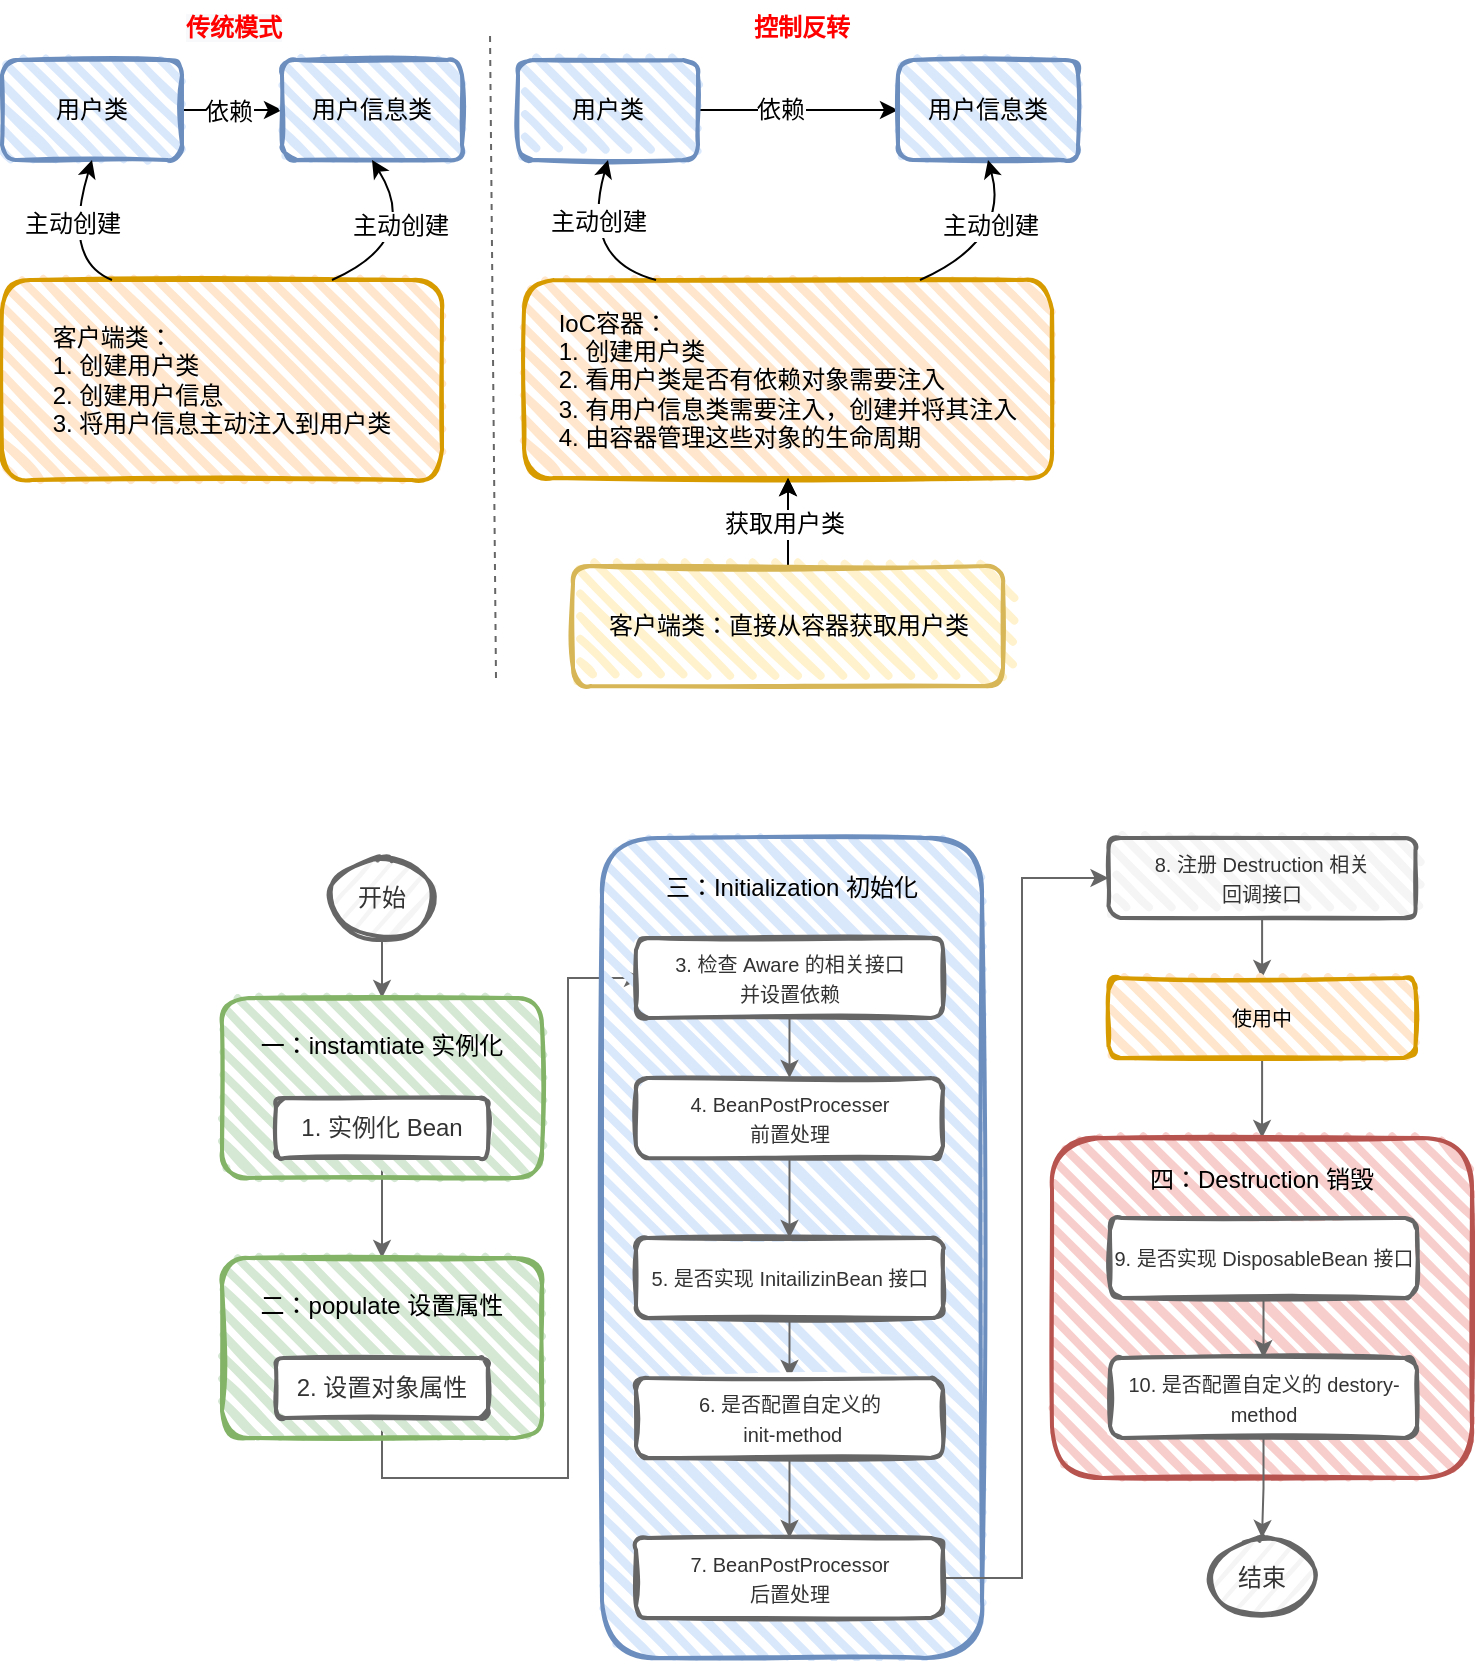 <mxfile version="20.2.3" type="github">
  <diagram id="RRGLoNkaxLFfZuR8v2fn" name="第 1 页">
    <mxGraphModel dx="1019" dy="1732" grid="0" gridSize="10" guides="1" tooltips="1" connect="1" arrows="1" fold="1" page="0" pageScale="1" pageWidth="827" pageHeight="1169" math="0" shadow="0">
      <root>
        <mxCell id="0" />
        <mxCell id="1" parent="0" />
        <mxCell id="vaNRCUVq2-tZpA7xnZXh-3" value="" style="edgeStyle=orthogonalEdgeStyle;rounded=0;orthogonalLoop=1;jettySize=auto;html=1;fontSize=14;" edge="1" parent="1" source="vaNRCUVq2-tZpA7xnZXh-1" target="vaNRCUVq2-tZpA7xnZXh-2">
          <mxGeometry relative="1" as="geometry" />
        </mxCell>
        <mxCell id="vaNRCUVq2-tZpA7xnZXh-7" value="&lt;font style=&quot;font-size: 12px;&quot;&gt;依赖&lt;/font&gt;" style="edgeLabel;html=1;align=center;verticalAlign=middle;resizable=0;points=[];fontSize=14;" vertex="1" connectable="0" parent="vaNRCUVq2-tZpA7xnZXh-3">
          <mxGeometry x="-0.18" y="1" relative="1" as="geometry">
            <mxPoint x="2" y="1" as="offset" />
          </mxGeometry>
        </mxCell>
        <mxCell id="vaNRCUVq2-tZpA7xnZXh-1" value="&lt;font style=&quot;font-size: 12px;&quot;&gt;用户类&lt;/font&gt;" style="rounded=1;whiteSpace=wrap;html=1;strokeWidth=2;fillWeight=4;hachureGap=8;hachureAngle=45;fillColor=#dae8fc;sketch=1;strokeColor=#6c8ebf;" vertex="1" parent="1">
          <mxGeometry x="20" y="-1120" width="90" height="50" as="geometry" />
        </mxCell>
        <mxCell id="vaNRCUVq2-tZpA7xnZXh-2" value="&lt;font style=&quot;font-size: 12px;&quot;&gt;用户信息类&lt;/font&gt;" style="rounded=1;whiteSpace=wrap;html=1;strokeWidth=2;fillWeight=4;hachureGap=8;hachureAngle=45;fillColor=#dae8fc;sketch=1;strokeColor=#6c8ebf;" vertex="1" parent="1">
          <mxGeometry x="160" y="-1120" width="90" height="50" as="geometry" />
        </mxCell>
        <mxCell id="vaNRCUVq2-tZpA7xnZXh-4" value="&lt;div style=&quot;text-align: left;&quot;&gt;&lt;div&gt;&lt;span style=&quot;background-color: initial;&quot;&gt;&lt;font style=&quot;font-size: 12px;&quot;&gt;客户端类：&lt;/font&gt;&lt;/span&gt;&lt;/div&gt;&lt;div&gt;&lt;span style=&quot;background-color: initial;&quot;&gt;&lt;font style=&quot;font-size: 12px;&quot;&gt;1. 创建用户类&lt;/font&gt;&lt;/span&gt;&lt;/div&gt;&lt;font style=&quot;text-align: center; font-size: 12px;&quot;&gt;&lt;div style=&quot;text-align: left;&quot;&gt;&lt;span style=&quot;background-color: initial;&quot;&gt;2. 创建用户信息&lt;/span&gt;&lt;/div&gt;&lt;div style=&quot;text-align: left;&quot;&gt;&lt;span style=&quot;background-color: initial;&quot;&gt;3. 将用户信息主动注入到用户类&lt;/span&gt;&lt;/div&gt;&lt;/font&gt;&lt;/div&gt;" style="rounded=1;whiteSpace=wrap;html=1;strokeWidth=2;fillWeight=4;hachureGap=8;hachureAngle=45;fillColor=#ffe6cc;sketch=1;strokeColor=#d79b00;" vertex="1" parent="1">
          <mxGeometry x="20" y="-1010" width="220" height="100" as="geometry" />
        </mxCell>
        <mxCell id="vaNRCUVq2-tZpA7xnZXh-5" value="" style="curved=1;endArrow=classic;html=1;rounded=0;fontSize=14;exitX=0.25;exitY=0;exitDx=0;exitDy=0;entryX=0.5;entryY=1;entryDx=0;entryDy=0;" edge="1" parent="1" source="vaNRCUVq2-tZpA7xnZXh-4" target="vaNRCUVq2-tZpA7xnZXh-1">
          <mxGeometry width="50" height="50" relative="1" as="geometry">
            <mxPoint x="-20" y="-1000" as="sourcePoint" />
            <mxPoint x="30" y="-1050" as="targetPoint" />
            <Array as="points">
              <mxPoint x="50" y="-1020" />
            </Array>
          </mxGeometry>
        </mxCell>
        <mxCell id="vaNRCUVq2-tZpA7xnZXh-8" value="&lt;font style=&quot;font-size: 12px;&quot;&gt;主动创建&lt;/font&gt;" style="edgeLabel;html=1;align=center;verticalAlign=middle;resizable=0;points=[];fontSize=14;" vertex="1" connectable="0" parent="vaNRCUVq2-tZpA7xnZXh-5">
          <mxGeometry x="-0.038" y="-2" relative="1" as="geometry">
            <mxPoint y="-9" as="offset" />
          </mxGeometry>
        </mxCell>
        <mxCell id="vaNRCUVq2-tZpA7xnZXh-6" value="" style="curved=1;endArrow=classic;html=1;rounded=0;fontSize=14;exitX=0.75;exitY=0;exitDx=0;exitDy=0;entryX=0.5;entryY=1;entryDx=0;entryDy=0;" edge="1" parent="1" source="vaNRCUVq2-tZpA7xnZXh-4" target="vaNRCUVq2-tZpA7xnZXh-2">
          <mxGeometry width="50" height="50" relative="1" as="geometry">
            <mxPoint x="380" y="-1020" as="sourcePoint" />
            <mxPoint x="430" y="-1070" as="targetPoint" />
            <Array as="points">
              <mxPoint x="230" y="-1030" />
            </Array>
          </mxGeometry>
        </mxCell>
        <mxCell id="vaNRCUVq2-tZpA7xnZXh-9" value="主动创建" style="edgeLabel;html=1;align=center;verticalAlign=middle;resizable=0;points=[];fontSize=12;" vertex="1" connectable="0" parent="vaNRCUVq2-tZpA7xnZXh-6">
          <mxGeometry x="0.033" y="4" relative="1" as="geometry">
            <mxPoint x="-7" y="-9" as="offset" />
          </mxGeometry>
        </mxCell>
        <mxCell id="vaNRCUVq2-tZpA7xnZXh-11" value="" style="edgeStyle=orthogonalEdgeStyle;rounded=0;orthogonalLoop=1;jettySize=auto;html=1;fontSize=14;" edge="1" parent="1" source="vaNRCUVq2-tZpA7xnZXh-13" target="vaNRCUVq2-tZpA7xnZXh-14">
          <mxGeometry relative="1" as="geometry" />
        </mxCell>
        <mxCell id="vaNRCUVq2-tZpA7xnZXh-12" value="&lt;font style=&quot;font-size: 12px;&quot;&gt;依赖&lt;/font&gt;" style="edgeLabel;html=1;align=center;verticalAlign=middle;resizable=0;points=[];fontSize=14;" vertex="1" connectable="0" parent="vaNRCUVq2-tZpA7xnZXh-11">
          <mxGeometry x="-0.18" y="1" relative="1" as="geometry">
            <mxPoint as="offset" />
          </mxGeometry>
        </mxCell>
        <mxCell id="vaNRCUVq2-tZpA7xnZXh-13" value="&lt;font style=&quot;font-size: 12px;&quot;&gt;用户类&lt;/font&gt;" style="rounded=1;whiteSpace=wrap;html=1;strokeWidth=2;fillWeight=4;hachureGap=8;hachureAngle=45;fillColor=#dae8fc;sketch=1;strokeColor=#6c8ebf;" vertex="1" parent="1">
          <mxGeometry x="278" y="-1120" width="90" height="50" as="geometry" />
        </mxCell>
        <mxCell id="vaNRCUVq2-tZpA7xnZXh-14" value="&lt;font style=&quot;font-size: 12px;&quot;&gt;用户信息类&lt;/font&gt;" style="rounded=1;whiteSpace=wrap;html=1;strokeWidth=2;fillWeight=4;hachureGap=8;hachureAngle=45;fillColor=#dae8fc;sketch=1;strokeColor=#6c8ebf;" vertex="1" parent="1">
          <mxGeometry x="468" y="-1120" width="90" height="50" as="geometry" />
        </mxCell>
        <mxCell id="vaNRCUVq2-tZpA7xnZXh-15" value="&lt;div style=&quot;text-align: left;&quot;&gt;&lt;div&gt;&lt;span style=&quot;background-color: initial;&quot;&gt;&lt;font style=&quot;font-size: 12px;&quot;&gt;IoC容器：&lt;/font&gt;&lt;/span&gt;&lt;/div&gt;&lt;div&gt;&lt;span style=&quot;background-color: initial;&quot;&gt;&lt;font style=&quot;font-size: 12px;&quot;&gt;1. 创建用户类&lt;/font&gt;&lt;/span&gt;&lt;/div&gt;&lt;font style=&quot;text-align: center; font-size: 12px;&quot;&gt;&lt;div style=&quot;text-align: left;&quot;&gt;&lt;span style=&quot;background-color: initial;&quot;&gt;2. 看用户类是否有依赖对象需要注入&lt;/span&gt;&lt;/div&gt;&lt;div style=&quot;text-align: left;&quot;&gt;&lt;span style=&quot;background-color: initial;&quot;&gt;3. 有用户信息类需要注入，创建并将其注入&lt;/span&gt;&lt;/div&gt;&lt;div style=&quot;text-align: left;&quot;&gt;&lt;span style=&quot;background-color: initial;&quot;&gt;4. 由容器管理这些对象的生命周期&lt;/span&gt;&lt;/div&gt;&lt;/font&gt;&lt;/div&gt;" style="rounded=1;whiteSpace=wrap;html=1;strokeWidth=2;fillWeight=4;hachureGap=8;hachureAngle=45;fillColor=#ffe6cc;sketch=1;strokeColor=#d79b00;" vertex="1" parent="1">
          <mxGeometry x="281" y="-1010" width="264" height="99" as="geometry" />
        </mxCell>
        <mxCell id="vaNRCUVq2-tZpA7xnZXh-16" value="" style="curved=1;endArrow=classic;html=1;rounded=0;fontSize=14;exitX=0.25;exitY=0;exitDx=0;exitDy=0;entryX=0.5;entryY=1;entryDx=0;entryDy=0;" edge="1" parent="1" source="vaNRCUVq2-tZpA7xnZXh-15" target="vaNRCUVq2-tZpA7xnZXh-13">
          <mxGeometry width="50" height="50" relative="1" as="geometry">
            <mxPoint x="234" y="-1000" as="sourcePoint" />
            <mxPoint x="284" y="-1050" as="targetPoint" />
            <Array as="points">
              <mxPoint x="309" y="-1020" />
            </Array>
          </mxGeometry>
        </mxCell>
        <mxCell id="vaNRCUVq2-tZpA7xnZXh-17" value="&lt;font style=&quot;font-size: 12px;&quot;&gt;主动创建&lt;/font&gt;" style="edgeLabel;html=1;align=center;verticalAlign=middle;resizable=0;points=[];fontSize=14;" vertex="1" connectable="0" parent="vaNRCUVq2-tZpA7xnZXh-16">
          <mxGeometry x="-0.038" y="-2" relative="1" as="geometry">
            <mxPoint x="6" y="-16" as="offset" />
          </mxGeometry>
        </mxCell>
        <mxCell id="vaNRCUVq2-tZpA7xnZXh-18" value="" style="curved=1;endArrow=classic;html=1;rounded=0;fontSize=14;exitX=0.75;exitY=0;exitDx=0;exitDy=0;entryX=0.5;entryY=1;entryDx=0;entryDy=0;" edge="1" parent="1" source="vaNRCUVq2-tZpA7xnZXh-15" target="vaNRCUVq2-tZpA7xnZXh-14">
          <mxGeometry width="50" height="50" relative="1" as="geometry">
            <mxPoint x="634" y="-1020" as="sourcePoint" />
            <mxPoint x="684" y="-1070" as="targetPoint" />
            <Array as="points">
              <mxPoint x="524" y="-1030" />
            </Array>
          </mxGeometry>
        </mxCell>
        <mxCell id="vaNRCUVq2-tZpA7xnZXh-19" value="主动创建" style="edgeLabel;html=1;align=center;verticalAlign=middle;resizable=0;points=[];fontSize=12;" vertex="1" connectable="0" parent="vaNRCUVq2-tZpA7xnZXh-18">
          <mxGeometry x="0.033" y="4" relative="1" as="geometry">
            <mxPoint x="-7" y="-5" as="offset" />
          </mxGeometry>
        </mxCell>
        <mxCell id="vaNRCUVq2-tZpA7xnZXh-21" value="" style="edgeStyle=orthogonalEdgeStyle;rounded=0;orthogonalLoop=1;jettySize=auto;html=1;fontSize=12;" edge="1" parent="1" source="vaNRCUVq2-tZpA7xnZXh-20" target="vaNRCUVq2-tZpA7xnZXh-15">
          <mxGeometry relative="1" as="geometry" />
        </mxCell>
        <mxCell id="vaNRCUVq2-tZpA7xnZXh-22" value="" style="edgeStyle=orthogonalEdgeStyle;rounded=0;orthogonalLoop=1;jettySize=auto;html=1;fontSize=12;" edge="1" parent="1" source="vaNRCUVq2-tZpA7xnZXh-20" target="vaNRCUVq2-tZpA7xnZXh-15">
          <mxGeometry relative="1" as="geometry" />
        </mxCell>
        <mxCell id="vaNRCUVq2-tZpA7xnZXh-23" value="获取用户类" style="edgeLabel;html=1;align=center;verticalAlign=middle;resizable=0;points=[];fontSize=12;" vertex="1" connectable="0" parent="vaNRCUVq2-tZpA7xnZXh-22">
          <mxGeometry x="-0.034" y="2" relative="1" as="geometry">
            <mxPoint as="offset" />
          </mxGeometry>
        </mxCell>
        <mxCell id="vaNRCUVq2-tZpA7xnZXh-20" value="&lt;div style=&quot;text-align: left;&quot;&gt;&lt;div&gt;&lt;span style=&quot;background-color: initial;&quot;&gt;&lt;font style=&quot;font-size: 12px;&quot;&gt;客户端类：&lt;/font&gt;&lt;/span&gt;&lt;span style=&quot;background-color: initial;&quot;&gt;直接从容器获取用户类&lt;/span&gt;&lt;/div&gt;&lt;/div&gt;" style="rounded=1;whiteSpace=wrap;html=1;strokeWidth=2;fillWeight=4;hachureGap=8;hachureAngle=45;fillColor=#fff2cc;sketch=1;strokeColor=#d6b656;" vertex="1" parent="1">
          <mxGeometry x="305.5" y="-867" width="215" height="60" as="geometry" />
        </mxCell>
        <mxCell id="vaNRCUVq2-tZpA7xnZXh-24" value="&lt;span style=&quot;font-family: Helvetica; font-size: 12px; font-style: normal; font-variant-ligatures: normal; font-variant-caps: normal; letter-spacing: normal; orphans: 2; text-align: center; text-indent: 0px; text-transform: none; widows: 2; word-spacing: 0px; -webkit-text-stroke-width: 0px; background-color: rgb(248, 249, 250); text-decoration-thickness: initial; text-decoration-style: initial; text-decoration-color: initial; float: none; display: inline !important;&quot;&gt;&lt;b style=&quot;&quot;&gt;&lt;font color=&quot;#ff0000&quot;&gt;传统模式&lt;/font&gt;&lt;/b&gt;&lt;/span&gt;" style="text;whiteSpace=wrap;html=1;fontSize=12;" vertex="1" parent="1">
          <mxGeometry x="110" y="-1150" width="70" height="40" as="geometry" />
        </mxCell>
        <mxCell id="vaNRCUVq2-tZpA7xnZXh-25" value="&lt;div style=&quot;text-align: center;&quot;&gt;&lt;span style=&quot;background-color: initial;&quot;&gt;&lt;b&gt;&lt;font color=&quot;#ff0000&quot;&gt;控制反转&lt;/font&gt;&lt;/b&gt;&lt;/span&gt;&lt;/div&gt;" style="text;whiteSpace=wrap;html=1;fontSize=12;" vertex="1" parent="1">
          <mxGeometry x="394" y="-1150" width="70" height="40" as="geometry" />
        </mxCell>
        <mxCell id="vaNRCUVq2-tZpA7xnZXh-26" value="" style="endArrow=none;dashed=1;html=1;rounded=0;fontSize=12;fontColor=#FF0000;strokeColor=#666666;" edge="1" parent="1">
          <mxGeometry width="50" height="50" relative="1" as="geometry">
            <mxPoint x="267" y="-811" as="sourcePoint" />
            <mxPoint x="264" y="-1134" as="targetPoint" />
          </mxGeometry>
        </mxCell>
        <mxCell id="vaNRCUVq2-tZpA7xnZXh-69" value="" style="edgeStyle=orthogonalEdgeStyle;rounded=0;orthogonalLoop=1;jettySize=auto;html=1;fontSize=10;fontColor=#333333;strokeColor=#666666;entryX=0.5;entryY=0;entryDx=0;entryDy=0;" edge="1" parent="1" source="vaNRCUVq2-tZpA7xnZXh-27" target="vaNRCUVq2-tZpA7xnZXh-28">
          <mxGeometry relative="1" as="geometry" />
        </mxCell>
        <mxCell id="vaNRCUVq2-tZpA7xnZXh-27" value="开始" style="ellipse;whiteSpace=wrap;html=1;strokeWidth=2;fillWeight=2;hachureGap=8;fillColor=#f5f5f5;fillStyle=dots;sketch=1;fontSize=12;strokeColor=#666666;fontColor=#333333;" vertex="1" parent="1">
          <mxGeometry x="185" y="-721" width="50" height="40" as="geometry" />
        </mxCell>
        <mxCell id="vaNRCUVq2-tZpA7xnZXh-76" value="" style="edgeStyle=orthogonalEdgeStyle;rounded=0;orthogonalLoop=1;jettySize=auto;html=1;fontSize=10;fontColor=#333333;strokeColor=#666666;entryX=0.5;entryY=0;entryDx=0;entryDy=0;exitX=0.5;exitY=1;exitDx=0;exitDy=0;" edge="1" parent="1" source="vaNRCUVq2-tZpA7xnZXh-31" target="vaNRCUVq2-tZpA7xnZXh-33">
          <mxGeometry relative="1" as="geometry" />
        </mxCell>
        <mxCell id="vaNRCUVq2-tZpA7xnZXh-28" value="&lt;font style=&quot;font-size: 12px;&quot;&gt;一：instamtiate 实例化&lt;br&gt;&lt;br&gt;&lt;br&gt;&lt;br&gt;&lt;/font&gt;" style="rounded=1;whiteSpace=wrap;html=1;strokeWidth=2;fillWeight=4;hachureGap=8;hachureAngle=45;fillColor=#d5e8d4;sketch=1;strokeColor=#82b366;" vertex="1" parent="1">
          <mxGeometry x="130" y="-651" width="160" height="90" as="geometry" />
        </mxCell>
        <mxCell id="vaNRCUVq2-tZpA7xnZXh-31" value="1. 实例化 Bean" style="rounded=1;whiteSpace=wrap;html=1;strokeWidth=2;fillWeight=4;hachureGap=8;hachureAngle=45;fillColor=default;sketch=1;fontSize=12;strokeColor=#666666;fontColor=#333333;" vertex="1" parent="1">
          <mxGeometry x="157" y="-601" width="106" height="30" as="geometry" />
        </mxCell>
        <mxCell id="vaNRCUVq2-tZpA7xnZXh-68" value="" style="edgeStyle=orthogonalEdgeStyle;rounded=0;orthogonalLoop=1;jettySize=auto;html=1;fontSize=10;fontColor=#333333;strokeColor=#666666;entryX=0;entryY=0.5;entryDx=0;entryDy=0;exitX=0.5;exitY=1;exitDx=0;exitDy=0;" edge="1" parent="1" source="vaNRCUVq2-tZpA7xnZXh-34">
          <mxGeometry relative="1" as="geometry">
            <mxPoint x="213" y="-431" as="sourcePoint" />
            <mxPoint x="340" y="-661" as="targetPoint" />
            <Array as="points">
              <mxPoint x="210" y="-411" />
              <mxPoint x="303" y="-411" />
              <mxPoint x="303" y="-661" />
            </Array>
          </mxGeometry>
        </mxCell>
        <mxCell id="vaNRCUVq2-tZpA7xnZXh-33" value="&lt;font style=&quot;font-size: 12px;&quot;&gt;二：populate 设置属性&lt;br&gt;&lt;br&gt;&lt;br&gt;&lt;br&gt;&lt;/font&gt;" style="rounded=1;whiteSpace=wrap;html=1;strokeWidth=2;fillWeight=4;hachureGap=8;hachureAngle=45;fillColor=#d5e8d4;sketch=1;strokeColor=#82b366;" vertex="1" parent="1">
          <mxGeometry x="130" y="-521" width="160" height="90" as="geometry" />
        </mxCell>
        <mxCell id="vaNRCUVq2-tZpA7xnZXh-34" value="2. 设置对象属性" style="rounded=1;whiteSpace=wrap;html=1;strokeWidth=2;fillWeight=4;hachureGap=8;hachureAngle=45;fillColor=default;sketch=1;fontSize=12;strokeColor=#666666;fontColor=#333333;" vertex="1" parent="1">
          <mxGeometry x="157" y="-471" width="106" height="30" as="geometry" />
        </mxCell>
        <mxCell id="vaNRCUVq2-tZpA7xnZXh-35" value="&lt;font style=&quot;font-size: 12px;&quot;&gt;三：Initialization 初始化&lt;br&gt;&lt;br&gt;&lt;br&gt;&lt;br&gt;&lt;br&gt;&lt;br&gt;&lt;br&gt;&lt;br&gt;&lt;br&gt;&lt;br&gt;&lt;br&gt;&lt;br&gt;&lt;br&gt;&lt;br&gt;&lt;br&gt;&lt;br&gt;&lt;br&gt;&lt;br&gt;&lt;br&gt;&lt;br&gt;&lt;br&gt;&lt;br&gt;&lt;br&gt;&lt;br&gt;&lt;br&gt;&lt;br&gt;&lt;/font&gt;" style="rounded=1;whiteSpace=wrap;html=1;strokeWidth=2;fillWeight=4;hachureGap=8;hachureAngle=45;fillColor=#dae8fc;sketch=1;strokeColor=#6c8ebf;" vertex="1" parent="1">
          <mxGeometry x="320" y="-731" width="190" height="410" as="geometry" />
        </mxCell>
        <mxCell id="vaNRCUVq2-tZpA7xnZXh-42" value="" style="edgeStyle=orthogonalEdgeStyle;rounded=0;orthogonalLoop=1;jettySize=auto;html=1;fontSize=10;fontColor=#333333;strokeColor=#666666;" edge="1" parent="1" source="vaNRCUVq2-tZpA7xnZXh-36" target="vaNRCUVq2-tZpA7xnZXh-37">
          <mxGeometry relative="1" as="geometry" />
        </mxCell>
        <mxCell id="vaNRCUVq2-tZpA7xnZXh-36" value="&lt;font style=&quot;font-size: 10px;&quot;&gt;3. 检查 Aware 的相关接口&lt;br&gt;并设置依赖&lt;/font&gt;" style="rounded=1;whiteSpace=wrap;html=1;strokeWidth=2;fillWeight=4;hachureGap=8;hachureAngle=45;fillColor=default;sketch=1;fontSize=12;strokeColor=#666666;fontColor=#333333;" vertex="1" parent="1">
          <mxGeometry x="337" y="-681" width="153.5" height="40" as="geometry" />
        </mxCell>
        <mxCell id="vaNRCUVq2-tZpA7xnZXh-46" value="" style="edgeStyle=orthogonalEdgeStyle;rounded=0;orthogonalLoop=1;jettySize=auto;html=1;fontSize=10;fontColor=#333333;strokeColor=#666666;" edge="1" parent="1" source="vaNRCUVq2-tZpA7xnZXh-37" target="vaNRCUVq2-tZpA7xnZXh-38">
          <mxGeometry relative="1" as="geometry" />
        </mxCell>
        <mxCell id="vaNRCUVq2-tZpA7xnZXh-37" value="&lt;font style=&quot;font-size: 10px;&quot;&gt;4. BeanPostProcesser &lt;br&gt;前置处理&lt;/font&gt;" style="rounded=1;whiteSpace=wrap;html=1;strokeWidth=2;fillWeight=4;hachureGap=8;hachureAngle=45;fillColor=default;sketch=1;fontSize=12;strokeColor=#666666;fontColor=#333333;" vertex="1" parent="1">
          <mxGeometry x="337" y="-611" width="153.5" height="40" as="geometry" />
        </mxCell>
        <mxCell id="vaNRCUVq2-tZpA7xnZXh-43" value="" style="edgeStyle=orthogonalEdgeStyle;rounded=0;orthogonalLoop=1;jettySize=auto;html=1;fontSize=10;fontColor=#333333;strokeColor=#666666;entryX=0.5;entryY=0;entryDx=0;entryDy=0;" edge="1" parent="1" source="vaNRCUVq2-tZpA7xnZXh-38" target="vaNRCUVq2-tZpA7xnZXh-39">
          <mxGeometry relative="1" as="geometry" />
        </mxCell>
        <mxCell id="vaNRCUVq2-tZpA7xnZXh-38" value="&lt;font style=&quot;font-size: 10px;&quot;&gt;5. 是否实现 InitailizinBean 接口&lt;/font&gt;" style="rounded=1;whiteSpace=wrap;html=1;strokeWidth=2;fillWeight=4;hachureGap=8;hachureAngle=45;fillColor=default;sketch=1;fontSize=12;strokeColor=#666666;fontColor=#333333;" vertex="1" parent="1">
          <mxGeometry x="337" y="-531" width="153.5" height="40" as="geometry" />
        </mxCell>
        <mxCell id="vaNRCUVq2-tZpA7xnZXh-44" value="" style="edgeStyle=orthogonalEdgeStyle;rounded=0;orthogonalLoop=1;jettySize=auto;html=1;fontSize=10;fontColor=#333333;strokeColor=#666666;" edge="1" parent="1" source="vaNRCUVq2-tZpA7xnZXh-39" target="vaNRCUVq2-tZpA7xnZXh-40">
          <mxGeometry relative="1" as="geometry" />
        </mxCell>
        <mxCell id="vaNRCUVq2-tZpA7xnZXh-39" value="&lt;font style=&quot;font-size: 10px;&quot;&gt;6. 是否配置自定义的&lt;br&gt;&amp;nbsp;init-method&lt;/font&gt;" style="rounded=1;whiteSpace=wrap;html=1;strokeWidth=2;fillWeight=4;hachureGap=8;hachureAngle=45;fillColor=default;sketch=1;fontSize=12;strokeColor=#666666;fontColor=#333333;" vertex="1" parent="1">
          <mxGeometry x="337" y="-461" width="153.5" height="40" as="geometry" />
        </mxCell>
        <mxCell id="vaNRCUVq2-tZpA7xnZXh-72" value="" style="edgeStyle=orthogonalEdgeStyle;rounded=0;orthogonalLoop=1;jettySize=auto;html=1;fontSize=10;fontColor=#333333;strokeColor=#666666;entryX=0;entryY=0.5;entryDx=0;entryDy=0;" edge="1" parent="1" source="vaNRCUVq2-tZpA7xnZXh-40" target="vaNRCUVq2-tZpA7xnZXh-49">
          <mxGeometry relative="1" as="geometry">
            <Array as="points">
              <mxPoint x="530" y="-361" />
              <mxPoint x="530" y="-711" />
            </Array>
          </mxGeometry>
        </mxCell>
        <mxCell id="vaNRCUVq2-tZpA7xnZXh-40" value="&lt;font style=&quot;font-size: 10px;&quot;&gt;7. BeanPostProcessor&lt;br&gt;后置处理&lt;br&gt;&lt;/font&gt;" style="rounded=1;whiteSpace=wrap;html=1;strokeWidth=2;fillWeight=4;hachureGap=8;hachureAngle=45;fillColor=default;sketch=1;fontSize=12;strokeColor=#666666;fontColor=#333333;" vertex="1" parent="1">
          <mxGeometry x="337" y="-381" width="153.5" height="40" as="geometry" />
        </mxCell>
        <mxCell id="vaNRCUVq2-tZpA7xnZXh-62" value="" style="edgeStyle=orthogonalEdgeStyle;rounded=0;orthogonalLoop=1;jettySize=auto;html=1;fontSize=10;fontColor=#333333;strokeColor=#666666;" edge="1" parent="1" source="vaNRCUVq2-tZpA7xnZXh-49" target="vaNRCUVq2-tZpA7xnZXh-50">
          <mxGeometry relative="1" as="geometry" />
        </mxCell>
        <mxCell id="vaNRCUVq2-tZpA7xnZXh-49" value="&lt;font style=&quot;font-size: 10px;&quot;&gt;8. 注册 Destruction 相关&lt;br&gt;回调接口&lt;br&gt;&lt;/font&gt;" style="rounded=1;whiteSpace=wrap;html=1;strokeWidth=2;fillWeight=4;hachureGap=8;hachureAngle=45;fillColor=#f5f5f5;sketch=1;fontSize=12;strokeColor=#666666;fontColor=#333333;" vertex="1" parent="1">
          <mxGeometry x="573.25" y="-731" width="153.5" height="40" as="geometry" />
        </mxCell>
        <mxCell id="vaNRCUVq2-tZpA7xnZXh-71" value="" style="edgeStyle=orthogonalEdgeStyle;rounded=0;orthogonalLoop=1;jettySize=auto;html=1;fontSize=10;fontColor=#333333;strokeColor=#666666;entryX=0.5;entryY=0;entryDx=0;entryDy=0;" edge="1" parent="1" source="vaNRCUVq2-tZpA7xnZXh-50" target="vaNRCUVq2-tZpA7xnZXh-52">
          <mxGeometry relative="1" as="geometry" />
        </mxCell>
        <mxCell id="vaNRCUVq2-tZpA7xnZXh-50" value="&lt;font style=&quot;font-size: 10px;&quot;&gt;使用中&lt;br&gt;&lt;/font&gt;" style="rounded=1;whiteSpace=wrap;html=1;strokeWidth=2;fillWeight=4;hachureGap=8;hachureAngle=45;fillColor=#ffe6cc;sketch=1;fontSize=12;strokeColor=#d79b00;" vertex="1" parent="1">
          <mxGeometry x="573.25" y="-661" width="153.5" height="40" as="geometry" />
        </mxCell>
        <mxCell id="vaNRCUVq2-tZpA7xnZXh-52" value="&lt;font style=&quot;font-size: 12px;&quot;&gt;四：Destruction 销毁&lt;br&gt;&lt;br&gt;&lt;br&gt;&lt;br&gt;&lt;br&gt;&lt;br&gt;&lt;br&gt;&lt;br&gt;&lt;br&gt;&lt;br&gt;&lt;/font&gt;" style="rounded=1;whiteSpace=wrap;html=1;strokeWidth=2;fillWeight=4;hachureGap=8;hachureAngle=45;fillColor=#f8cecc;sketch=1;strokeColor=#b85450;" vertex="1" parent="1">
          <mxGeometry x="545" y="-581" width="210" height="170" as="geometry" />
        </mxCell>
        <mxCell id="vaNRCUVq2-tZpA7xnZXh-53" value="" style="edgeStyle=orthogonalEdgeStyle;rounded=0;orthogonalLoop=1;jettySize=auto;html=1;fontSize=10;fontColor=#333333;strokeColor=#666666;" edge="1" parent="1" source="vaNRCUVq2-tZpA7xnZXh-54" target="vaNRCUVq2-tZpA7xnZXh-56">
          <mxGeometry relative="1" as="geometry" />
        </mxCell>
        <mxCell id="vaNRCUVq2-tZpA7xnZXh-54" value="&lt;font style=&quot;font-size: 10px;&quot;&gt;9. 是否实现 DisposableBean 接口&lt;/font&gt;" style="rounded=1;whiteSpace=wrap;html=1;strokeWidth=2;fillWeight=4;hachureGap=8;hachureAngle=45;fillColor=default;sketch=1;fontSize=12;strokeColor=#666666;fontColor=#333333;" vertex="1" parent="1">
          <mxGeometry x="574" y="-541" width="153.5" height="40" as="geometry" />
        </mxCell>
        <mxCell id="vaNRCUVq2-tZpA7xnZXh-74" value="" style="edgeStyle=orthogonalEdgeStyle;rounded=0;orthogonalLoop=1;jettySize=auto;html=1;fontSize=10;fontColor=#333333;strokeColor=#666666;" edge="1" parent="1" source="vaNRCUVq2-tZpA7xnZXh-56" target="vaNRCUVq2-tZpA7xnZXh-73">
          <mxGeometry relative="1" as="geometry" />
        </mxCell>
        <mxCell id="vaNRCUVq2-tZpA7xnZXh-56" value="&lt;font style=&quot;font-size: 10px;&quot;&gt;10. 是否配置自定义的 destory-method&lt;/font&gt;" style="rounded=1;whiteSpace=wrap;html=1;strokeWidth=2;fillWeight=4;hachureGap=8;hachureAngle=45;fillColor=default;sketch=1;fontSize=12;strokeColor=#666666;fontColor=#333333;" vertex="1" parent="1">
          <mxGeometry x="574" y="-471" width="153.5" height="40" as="geometry" />
        </mxCell>
        <mxCell id="vaNRCUVq2-tZpA7xnZXh-73" value="结束" style="ellipse;whiteSpace=wrap;html=1;strokeWidth=2;fillWeight=2;hachureGap=8;fillColor=#f5f5f5;fillStyle=dots;sketch=1;fontSize=12;strokeColor=#666666;fontColor=#333333;" vertex="1" parent="1">
          <mxGeometry x="625" y="-381" width="50" height="40" as="geometry" />
        </mxCell>
      </root>
    </mxGraphModel>
  </diagram>
</mxfile>
